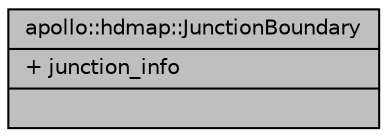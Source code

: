 digraph "apollo::hdmap::JunctionBoundary"
{
  edge [fontname="Helvetica",fontsize="10",labelfontname="Helvetica",labelfontsize="10"];
  node [fontname="Helvetica",fontsize="10",shape=record];
  Node1 [label="{apollo::hdmap::JunctionBoundary\n|+ junction_info\l|}",height=0.2,width=0.4,color="black", fillcolor="grey75", style="filled" fontcolor="black"];
}
